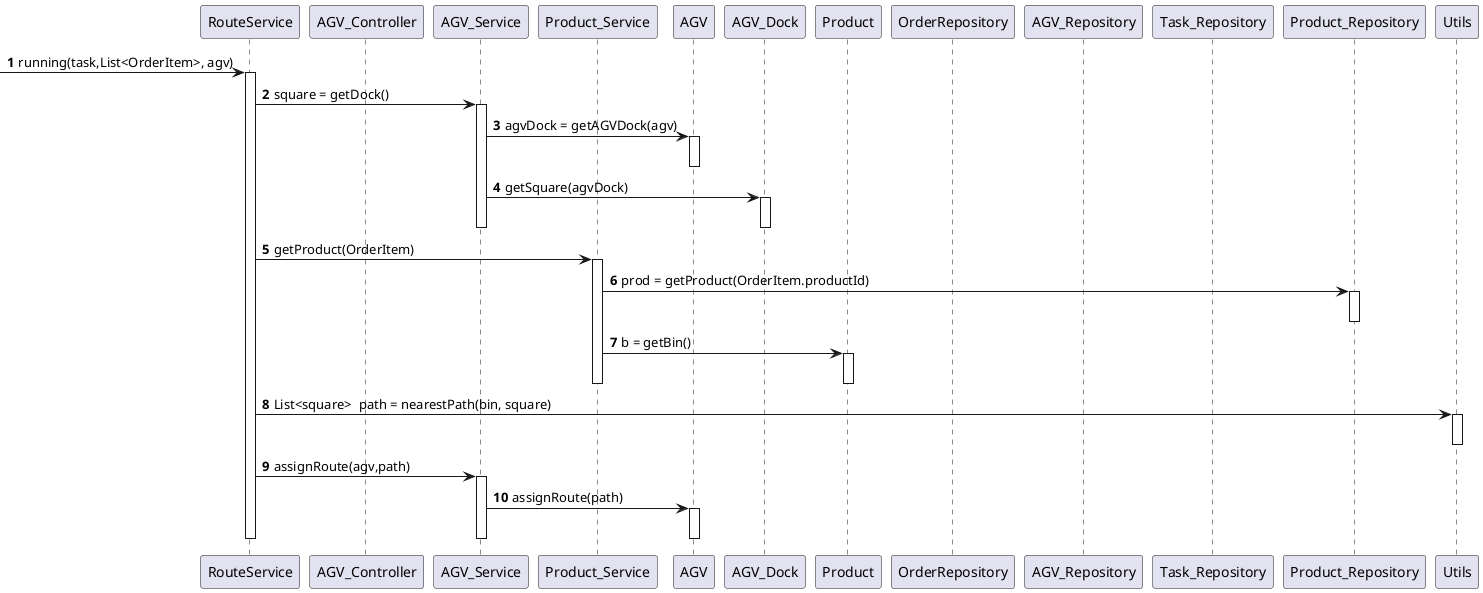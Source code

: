 @startuml
'https://plantuml.com/sequence-diagram
autonumber


participant "RouteService" as CTR
participant "AGV_Controller" as ACTR
participant "AGV_Service" as AGV_Service
participant "Product_Service" as PS


participant "AGV" as AGV
participant "AGV_Dock" as AgvDocks
participant "Product" as prod

participant "OrderRepository" as OR
participant "AGV_Repository" as AGVR
participant "Task_Repository" as TR
participant "Product_Repository" as PR

participant "Utils" as Utils

 -> CTR : running(task,List<OrderItem>, agv)


activate CTR


CTR -> AGV_Service : square = getDock()
activate AGV_Service

AGV_Service -> AGV : agvDock = getAGVDock(agv)
activate AGV
deactivate AGV

AGV_Service -> AgvDocks : getSquare(agvDock)
activate AgvDocks
deactivate AgvDocks

deactivate AGV_Service

CTR -> PS : getProduct(OrderItem)
activate PS

PS -> PR : prod = getProduct(OrderItem.productId)
activate PR
deactivate PR

PS -> prod : b = getBin()
activate prod
deactivate prod

deactivate PS

CTR -> Utils : List<square>  path = nearestPath(bin, square)
activate Utils
deactivate Utils

CTR -> AGV_Service : assignRoute(agv,path)
activate AGV_Service
AGV_Service -> AGV : assignRoute(path)
activate AGV
deactivate AGV

deactivate AGV_Service
deactivate CTR



@enduml
